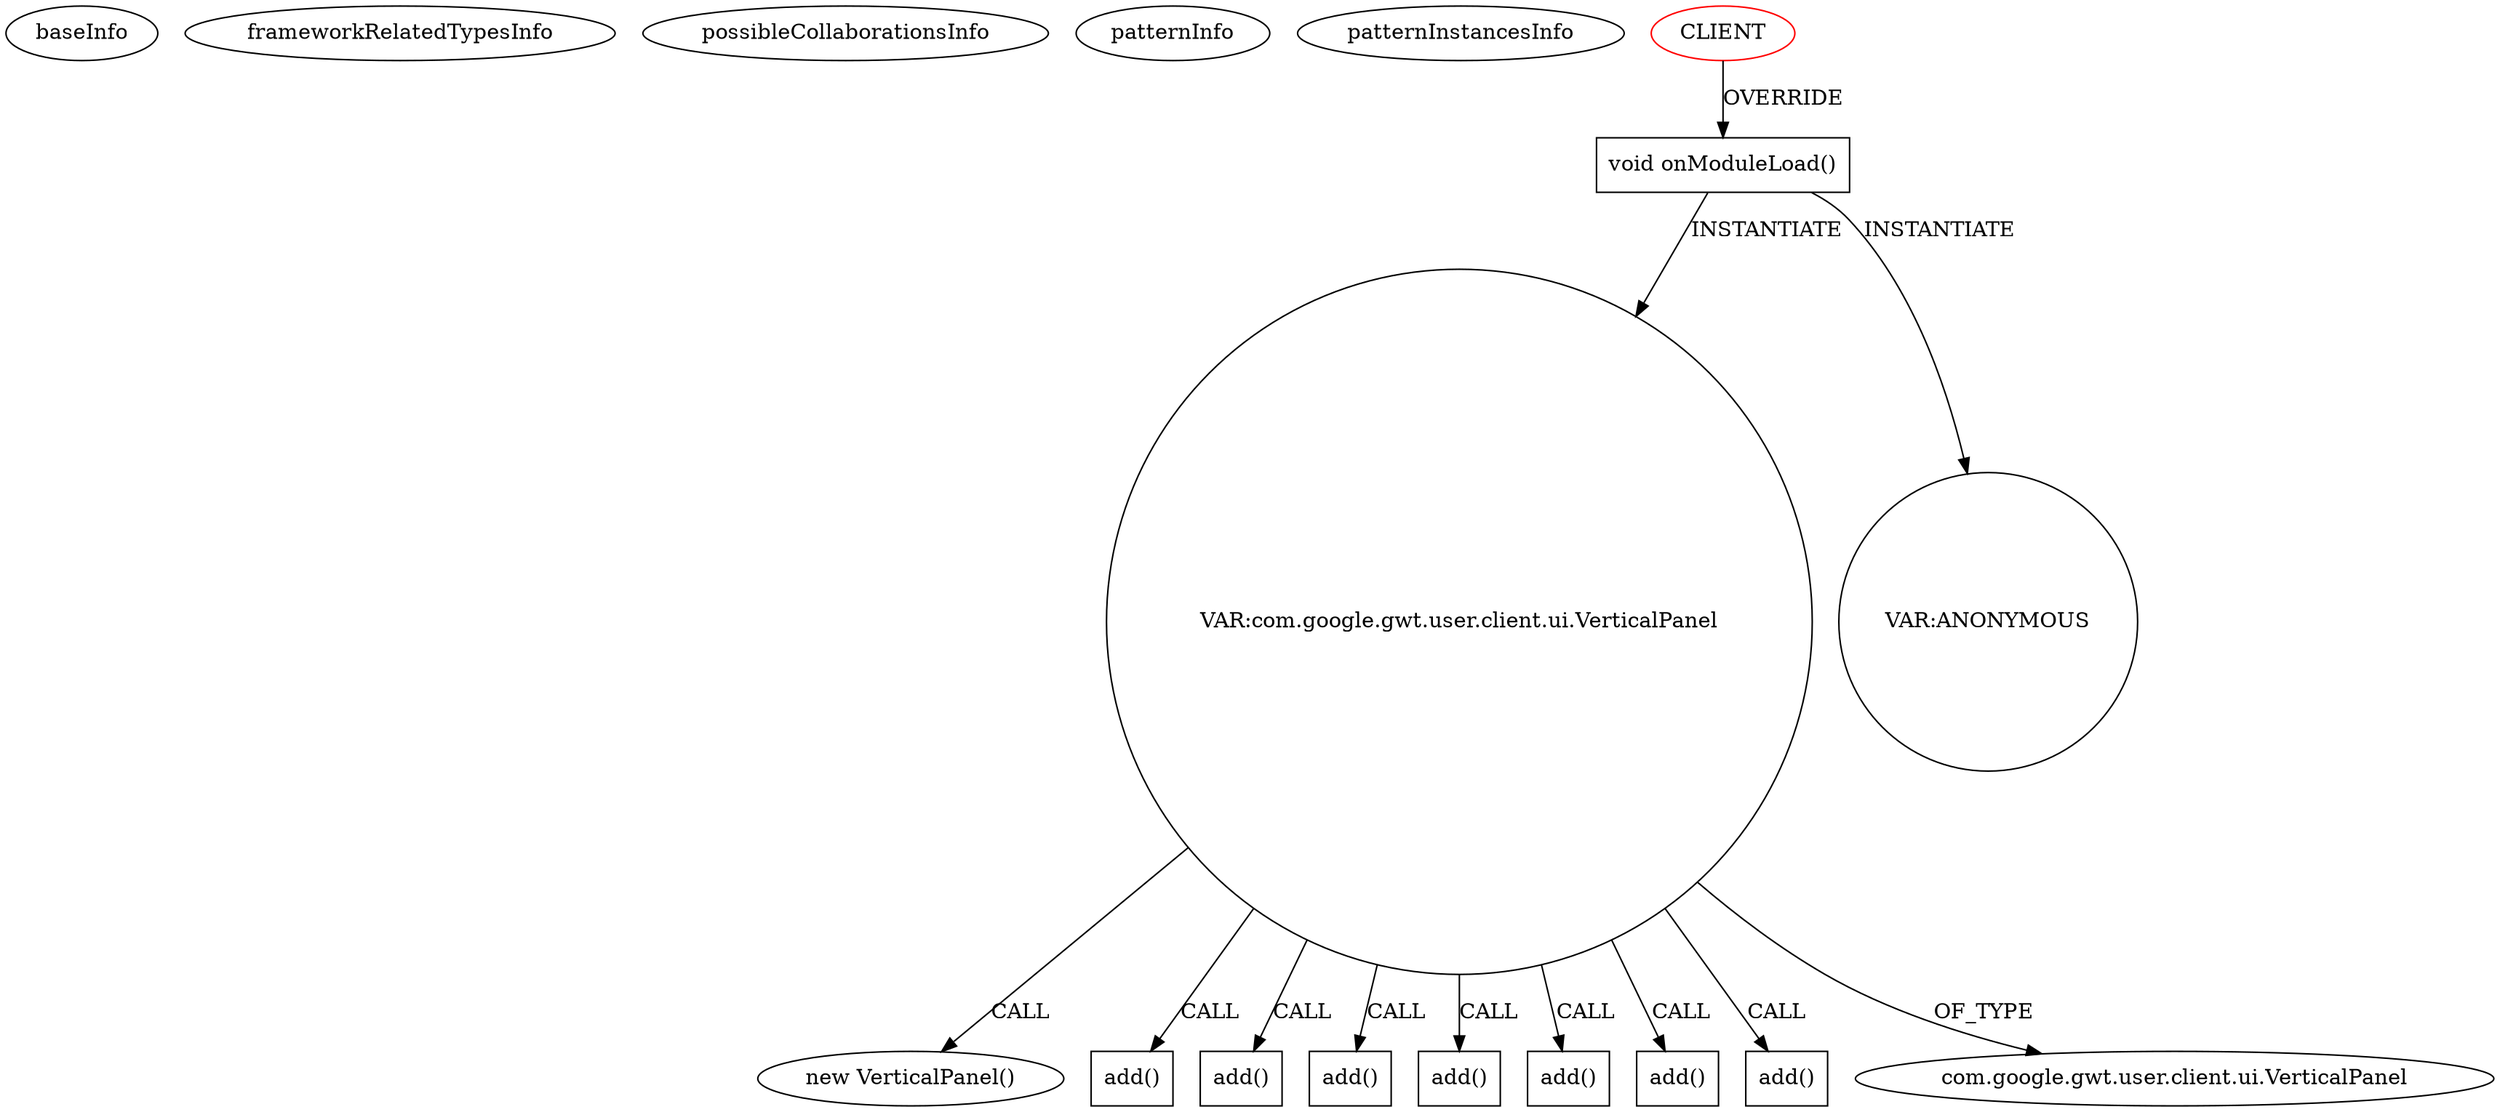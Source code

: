 digraph {
baseInfo[graphId=309,category="pattern",isAnonymous=false,possibleRelation=false]
frameworkRelatedTypesInfo[]
possibleCollaborationsInfo[]
patternInfo[frequency=2.0,patternRootClient=0]
patternInstancesInfo[0="ashtonthomas-gwt-fast-touch-press~/ashtonthomas-gwt-fast-touch-press/gwt-fast-touch-press-master/src/io/ashton/fastpress/client/Gwt_fast_press.java~Gwt_fast_press~744",1="nakaken0629-mezamashimailgwt~/nakaken0629-mezamashimailgwt/mezamashimailgwt-master/mezamashimailgwt/src/com/appspot/mezamashimailgwt/client/Mezamashimailgwt.java~Mezamashimailgwt~4116"]
139[label="new VerticalPanel()",vertexType="CONSTRUCTOR_CALL",isFrameworkType=false]
140[label="VAR:com.google.gwt.user.client.ui.VerticalPanel",vertexType="VARIABLE_EXPRESION",isFrameworkType=false,shape=circle]
214[label="add()",vertexType="INSIDE_CALL",isFrameworkType=false,shape=box]
204[label="add()",vertexType="INSIDE_CALL",isFrameworkType=false,shape=box]
191[label="add()",vertexType="INSIDE_CALL",isFrameworkType=false,shape=box]
224[label="add()",vertexType="INSIDE_CALL",isFrameworkType=false,shape=box]
196[label="add()",vertexType="INSIDE_CALL",isFrameworkType=false,shape=box]
186[label="add()",vertexType="INSIDE_CALL",isFrameworkType=false,shape=box]
229[label="add()",vertexType="INSIDE_CALL",isFrameworkType=false,shape=box]
141[label="com.google.gwt.user.client.ui.VerticalPanel",vertexType="FRAMEWORK_CLASS_TYPE",isFrameworkType=false]
2[label="void onModuleLoad()",vertexType="OVERRIDING_METHOD_DECLARATION",isFrameworkType=false,shape=box]
0[label="CLIENT",vertexType="ROOT_CLIENT_CLASS_DECLARATION",isFrameworkType=false,color=red]
180[label="VAR:ANONYMOUS",vertexType="VARIABLE_EXPRESION",isFrameworkType=false,shape=circle]
140->229[label="CALL"]
140->204[label="CALL"]
140->191[label="CALL"]
140->196[label="CALL"]
2->140[label="INSTANTIATE"]
140->186[label="CALL"]
0->2[label="OVERRIDE"]
140->139[label="CALL"]
140->214[label="CALL"]
140->224[label="CALL"]
2->180[label="INSTANTIATE"]
140->141[label="OF_TYPE"]
}
